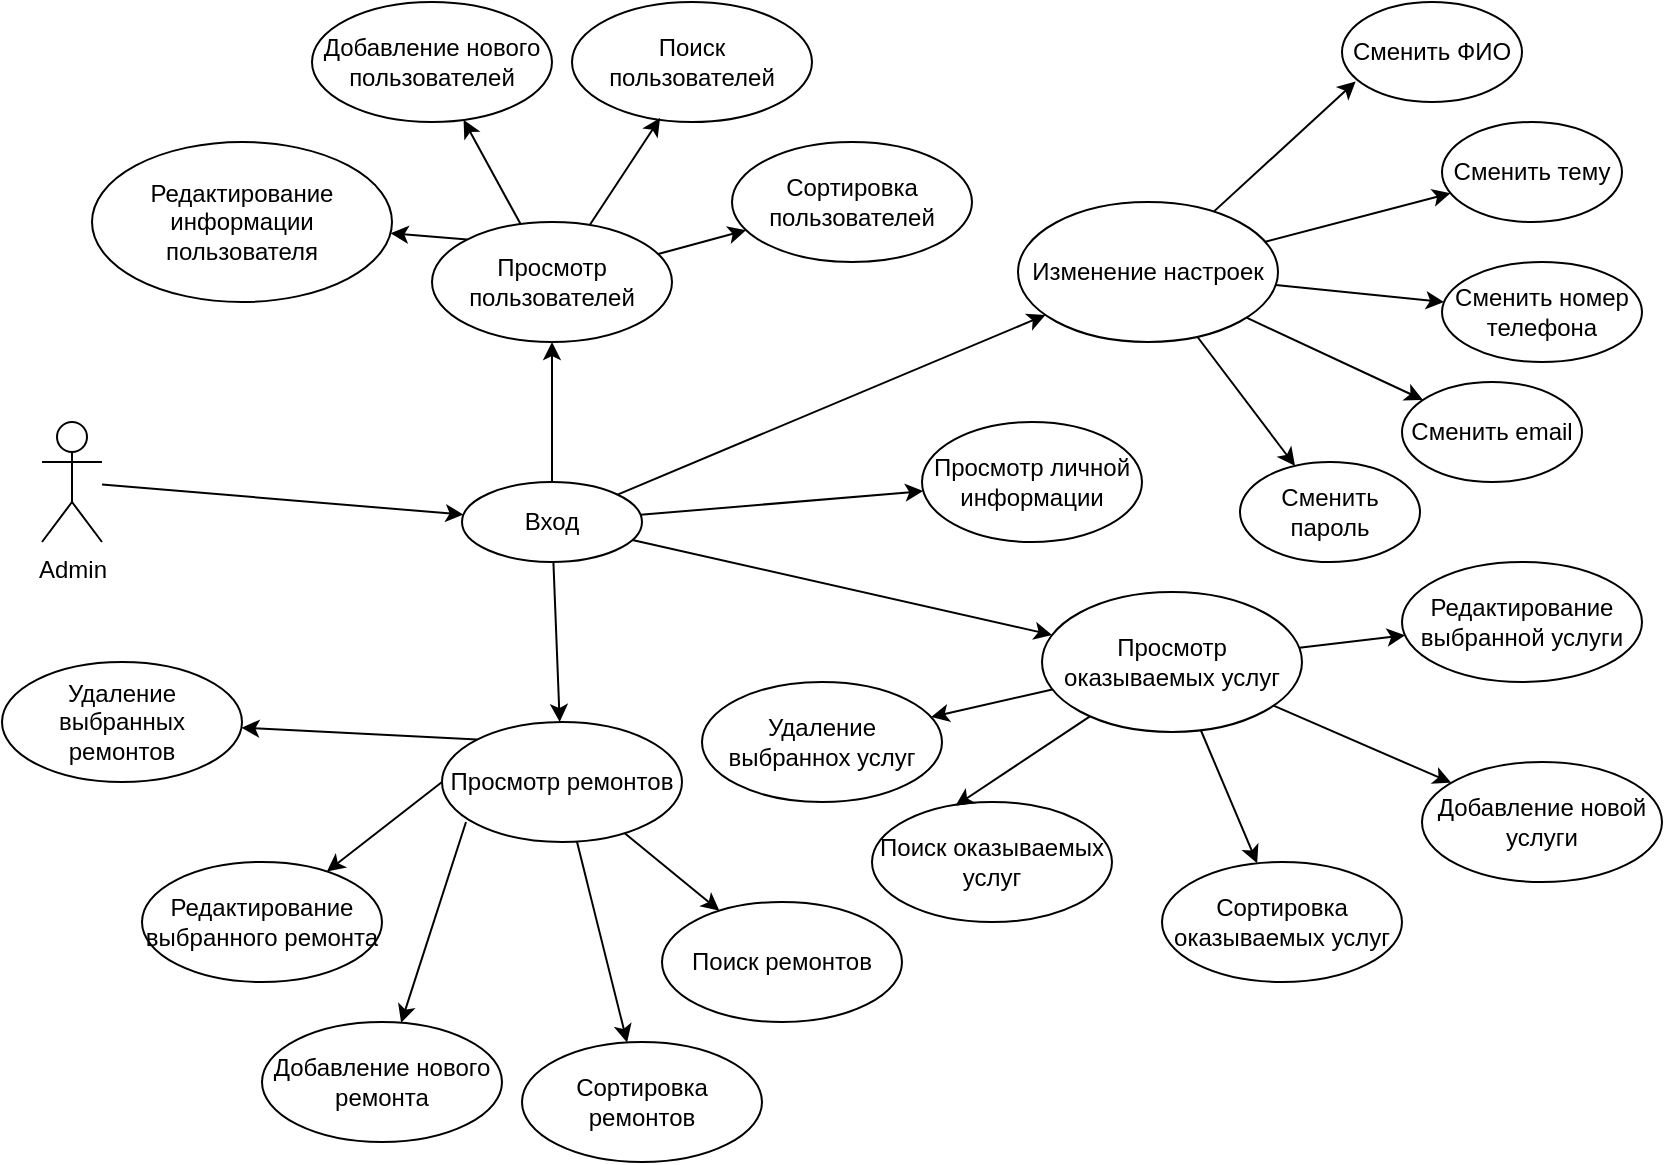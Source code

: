<mxfile version="14.7.0" type="github"><diagram id="6fugctzcZE6FtXQnnzaV" name="Page-1"><mxGraphModel dx="2249" dy="1960" grid="1" gridSize="10" guides="1" tooltips="1" connect="1" arrows="1" fold="1" page="1" pageScale="1" pageWidth="827" pageHeight="1169" math="0" shadow="0"><root><mxCell id="0"/><mxCell id="1" parent="0"/><mxCell id="hHT_AFWxKh3m-Eaz1ug5-1" value="Admin" style="shape=umlActor;verticalLabelPosition=bottom;verticalAlign=top;html=1;outlineConnect=0;" vertex="1" parent="1"><mxGeometry x="-60" y="30" width="30" height="60" as="geometry"/></mxCell><mxCell id="hHT_AFWxKh3m-Eaz1ug5-2" value="Вход" style="ellipse;whiteSpace=wrap;html=1;" vertex="1" parent="1"><mxGeometry x="150" y="60" width="90" height="40" as="geometry"/></mxCell><mxCell id="hHT_AFWxKh3m-Eaz1ug5-3" value="" style="endArrow=classic;html=1;" edge="1" parent="1" source="hHT_AFWxKh3m-Eaz1ug5-1" target="hHT_AFWxKh3m-Eaz1ug5-2"><mxGeometry width="50" height="50" relative="1" as="geometry"><mxPoint x="290" y="220" as="sourcePoint"/><mxPoint x="340" y="170" as="targetPoint"/></mxGeometry></mxCell><mxCell id="hHT_AFWxKh3m-Eaz1ug5-4" value="Просмотр личной информации" style="ellipse;whiteSpace=wrap;html=1;" vertex="1" parent="1"><mxGeometry x="380" y="30" width="110" height="60" as="geometry"/></mxCell><mxCell id="hHT_AFWxKh3m-Eaz1ug5-5" value="" style="endArrow=classic;html=1;" edge="1" parent="1" source="hHT_AFWxKh3m-Eaz1ug5-2" target="hHT_AFWxKh3m-Eaz1ug5-4"><mxGeometry width="50" height="50" relative="1" as="geometry"><mxPoint x="290" y="220" as="sourcePoint"/><mxPoint x="340" y="170" as="targetPoint"/></mxGeometry></mxCell><mxCell id="hHT_AFWxKh3m-Eaz1ug5-6" value="Изменение настроек" style="ellipse;whiteSpace=wrap;html=1;" vertex="1" parent="1"><mxGeometry x="428" y="-80" width="130" height="70" as="geometry"/></mxCell><mxCell id="hHT_AFWxKh3m-Eaz1ug5-7" value="" style="endArrow=classic;html=1;" edge="1" parent="1" source="hHT_AFWxKh3m-Eaz1ug5-2" target="hHT_AFWxKh3m-Eaz1ug5-6"><mxGeometry width="50" height="50" relative="1" as="geometry"><mxPoint x="290" y="230" as="sourcePoint"/><mxPoint x="340" y="180" as="targetPoint"/></mxGeometry></mxCell><mxCell id="hHT_AFWxKh3m-Eaz1ug5-8" value="Добавление новой услуги" style="ellipse;whiteSpace=wrap;html=1;" vertex="1" parent="1"><mxGeometry x="630" y="200" width="120" height="60" as="geometry"/></mxCell><mxCell id="hHT_AFWxKh3m-Eaz1ug5-9" value="" style="endArrow=classic;html=1;" edge="1" parent="1" source="hHT_AFWxKh3m-Eaz1ug5-22" target="hHT_AFWxKh3m-Eaz1ug5-8"><mxGeometry width="50" height="50" relative="1" as="geometry"><mxPoint x="610" y="50" as="sourcePoint"/><mxPoint x="660" as="targetPoint"/></mxGeometry></mxCell><mxCell id="hHT_AFWxKh3m-Eaz1ug5-10" value="Просмотр ремонтов" style="ellipse;whiteSpace=wrap;html=1;" vertex="1" parent="1"><mxGeometry x="140" y="180" width="120" height="60" as="geometry"/></mxCell><mxCell id="hHT_AFWxKh3m-Eaz1ug5-11" value="" style="endArrow=classic;html=1;" edge="1" parent="1" source="hHT_AFWxKh3m-Eaz1ug5-2" target="hHT_AFWxKh3m-Eaz1ug5-10"><mxGeometry width="50" height="50" relative="1" as="geometry"><mxPoint x="440" y="120" as="sourcePoint"/><mxPoint x="490" y="70" as="targetPoint"/></mxGeometry></mxCell><mxCell id="hHT_AFWxKh3m-Eaz1ug5-12" value="Сменить тему" style="ellipse;whiteSpace=wrap;html=1;" vertex="1" parent="1"><mxGeometry x="640" y="-120" width="90" height="50" as="geometry"/></mxCell><mxCell id="hHT_AFWxKh3m-Eaz1ug5-13" value="Сменить номер телефона" style="ellipse;whiteSpace=wrap;html=1;" vertex="1" parent="1"><mxGeometry x="640" y="-50" width="100" height="50" as="geometry"/></mxCell><mxCell id="hHT_AFWxKh3m-Eaz1ug5-14" value="Сменить email" style="ellipse;whiteSpace=wrap;html=1;" vertex="1" parent="1"><mxGeometry x="620" y="10" width="90" height="50" as="geometry"/></mxCell><mxCell id="hHT_AFWxKh3m-Eaz1ug5-15" value="Сменить пароль" style="ellipse;whiteSpace=wrap;html=1;" vertex="1" parent="1"><mxGeometry x="539" y="50" width="90" height="50" as="geometry"/></mxCell><mxCell id="hHT_AFWxKh3m-Eaz1ug5-16" value="Сменить ФИО" style="ellipse;whiteSpace=wrap;html=1;" vertex="1" parent="1"><mxGeometry x="590" y="-180" width="90" height="50" as="geometry"/></mxCell><mxCell id="hHT_AFWxKh3m-Eaz1ug5-17" value="" style="endArrow=classic;html=1;entryX=0.076;entryY=0.794;entryDx=0;entryDy=0;entryPerimeter=0;" edge="1" parent="1" source="hHT_AFWxKh3m-Eaz1ug5-6" target="hHT_AFWxKh3m-Eaz1ug5-16"><mxGeometry width="50" height="50" relative="1" as="geometry"><mxPoint x="429" y="-65" as="sourcePoint"/><mxPoint x="479" y="-115" as="targetPoint"/></mxGeometry></mxCell><mxCell id="hHT_AFWxKh3m-Eaz1ug5-18" value="" style="endArrow=classic;html=1;" edge="1" parent="1" source="hHT_AFWxKh3m-Eaz1ug5-6" target="hHT_AFWxKh3m-Eaz1ug5-12"><mxGeometry width="50" height="50" relative="1" as="geometry"><mxPoint x="444.816" y="-60.816" as="sourcePoint"/><mxPoint x="489" y="-105" as="targetPoint"/></mxGeometry></mxCell><mxCell id="hHT_AFWxKh3m-Eaz1ug5-19" value="" style="endArrow=classic;html=1;" edge="1" parent="1" source="hHT_AFWxKh3m-Eaz1ug5-6" target="hHT_AFWxKh3m-Eaz1ug5-13"><mxGeometry width="50" height="50" relative="1" as="geometry"><mxPoint x="475.46" y="-41.393" as="sourcePoint"/><mxPoint x="531.321" y="-52.074" as="targetPoint"/></mxGeometry></mxCell><mxCell id="hHT_AFWxKh3m-Eaz1ug5-20" value="" style="endArrow=classic;html=1;" edge="1" parent="1" source="hHT_AFWxKh3m-Eaz1ug5-6" target="hHT_AFWxKh3m-Eaz1ug5-14"><mxGeometry width="50" height="50" relative="1" as="geometry"><mxPoint x="473.448" y="-15.846" as="sourcePoint"/><mxPoint x="534.032" y="-0.93" as="targetPoint"/></mxGeometry></mxCell><mxCell id="hHT_AFWxKh3m-Eaz1ug5-21" value="" style="endArrow=classic;html=1;" edge="1" parent="1" source="hHT_AFWxKh3m-Eaz1ug5-6" target="hHT_AFWxKh3m-Eaz1ug5-15"><mxGeometry width="50" height="50" relative="1" as="geometry"><mxPoint x="435.128" y="-32.052" as="sourcePoint"/><mxPoint x="508.373" y="20.266" as="targetPoint"/></mxGeometry></mxCell><mxCell id="hHT_AFWxKh3m-Eaz1ug5-22" value="Просмотр оказываемых услуг" style="ellipse;whiteSpace=wrap;html=1;" vertex="1" parent="1"><mxGeometry x="440" y="115" width="130" height="70" as="geometry"/></mxCell><mxCell id="hHT_AFWxKh3m-Eaz1ug5-23" value="" style="endArrow=classic;html=1;" edge="1" parent="1" source="hHT_AFWxKh3m-Eaz1ug5-2" target="hHT_AFWxKh3m-Eaz1ug5-22"><mxGeometry width="50" height="50" relative="1" as="geometry"><mxPoint x="206.807" y="109.984" as="sourcePoint"/><mxPoint x="217.287" y="220.031" as="targetPoint"/></mxGeometry></mxCell><mxCell id="hHT_AFWxKh3m-Eaz1ug5-24" value="Сортировка оказываемых услуг" style="ellipse;whiteSpace=wrap;html=1;" vertex="1" parent="1"><mxGeometry x="500" y="250" width="120" height="60" as="geometry"/></mxCell><mxCell id="hHT_AFWxKh3m-Eaz1ug5-25" value="" style="endArrow=classic;html=1;" edge="1" parent="1" source="hHT_AFWxKh3m-Eaz1ug5-22" target="hHT_AFWxKh3m-Eaz1ug5-24"><mxGeometry width="50" height="50" relative="1" as="geometry"><mxPoint x="481" y="40" as="sourcePoint"/><mxPoint x="580" y="70" as="targetPoint"/></mxGeometry></mxCell><mxCell id="hHT_AFWxKh3m-Eaz1ug5-26" value="Поиск оказываемых  услуг" style="ellipse;whiteSpace=wrap;html=1;" vertex="1" parent="1"><mxGeometry x="355" y="220" width="120" height="60" as="geometry"/></mxCell><mxCell id="hHT_AFWxKh3m-Eaz1ug5-27" value="" style="endArrow=classic;html=1;entryX=0.348;entryY=0.032;entryDx=0;entryDy=0;entryPerimeter=0;" edge="1" parent="1" source="hHT_AFWxKh3m-Eaz1ug5-22" target="hHT_AFWxKh3m-Eaz1ug5-26"><mxGeometry width="50" height="50" relative="1" as="geometry"><mxPoint x="530" y="120" as="sourcePoint"/><mxPoint x="580" y="70" as="targetPoint"/></mxGeometry></mxCell><mxCell id="hHT_AFWxKh3m-Eaz1ug5-28" value="Сортировка ремонтов" style="ellipse;whiteSpace=wrap;html=1;" vertex="1" parent="1"><mxGeometry x="180" y="340" width="120" height="60" as="geometry"/></mxCell><mxCell id="hHT_AFWxKh3m-Eaz1ug5-29" value="Поиск ремонтов" style="ellipse;whiteSpace=wrap;html=1;" vertex="1" parent="1"><mxGeometry x="250" y="270" width="120" height="60" as="geometry"/></mxCell><mxCell id="hHT_AFWxKh3m-Eaz1ug5-30" value="" style="endArrow=classic;html=1;" edge="1" parent="1" source="hHT_AFWxKh3m-Eaz1ug5-10" target="hHT_AFWxKh3m-Eaz1ug5-29"><mxGeometry width="50" height="50" relative="1" as="geometry"><mxPoint x="350" y="350" as="sourcePoint"/><mxPoint x="210" y="310" as="targetPoint"/></mxGeometry></mxCell><mxCell id="hHT_AFWxKh3m-Eaz1ug5-31" value="" style="endArrow=classic;html=1;" edge="1" parent="1" source="hHT_AFWxKh3m-Eaz1ug5-10" target="hHT_AFWxKh3m-Eaz1ug5-28"><mxGeometry width="50" height="50" relative="1" as="geometry"><mxPoint x="207.464" y="249.973" as="sourcePoint"/><mxPoint x="202.412" y="310.024" as="targetPoint"/></mxGeometry></mxCell><mxCell id="hHT_AFWxKh3m-Eaz1ug5-32" style="edgeStyle=orthogonalEdgeStyle;curved=1;rounded=0;orthogonalLoop=1;jettySize=auto;html=1;exitX=0.5;exitY=1;exitDx=0;exitDy=0;" edge="1" parent="1" source="hHT_AFWxKh3m-Eaz1ug5-14" target="hHT_AFWxKh3m-Eaz1ug5-14"><mxGeometry relative="1" as="geometry"/></mxCell><mxCell id="hHT_AFWxKh3m-Eaz1ug5-33" value="Редактирование выбранной услуги" style="ellipse;whiteSpace=wrap;html=1;" vertex="1" parent="1"><mxGeometry x="620" y="100" width="120" height="60" as="geometry"/></mxCell><mxCell id="hHT_AFWxKh3m-Eaz1ug5-34" value="" style="endArrow=classic;html=1;" edge="1" parent="1" source="hHT_AFWxKh3m-Eaz1ug5-22" target="hHT_AFWxKh3m-Eaz1ug5-33"><mxGeometry width="50" height="50" relative="1" as="geometry"><mxPoint x="320.716" y="266.892" as="sourcePoint"/><mxPoint x="409.618" y="305.375" as="targetPoint"/></mxGeometry></mxCell><mxCell id="hHT_AFWxKh3m-Eaz1ug5-35" value="&lt;div&gt;Удаление выбраннох услуг&lt;/div&gt;" style="ellipse;whiteSpace=wrap;html=1;" vertex="1" parent="1"><mxGeometry x="270" y="160" width="120" height="60" as="geometry"/></mxCell><mxCell id="hHT_AFWxKh3m-Eaz1ug5-36" value="" style="endArrow=classic;html=1;" edge="1" parent="1" source="hHT_AFWxKh3m-Eaz1ug5-22" target="hHT_AFWxKh3m-Eaz1ug5-35"><mxGeometry width="50" height="50" relative="1" as="geometry"><mxPoint x="473.813" y="187.077" as="sourcePoint"/><mxPoint x="406.76" y="231.92" as="targetPoint"/></mxGeometry></mxCell><mxCell id="hHT_AFWxKh3m-Eaz1ug5-37" value="Добавление нового ремонта" style="ellipse;whiteSpace=wrap;html=1;" vertex="1" parent="1"><mxGeometry x="50" y="330" width="120" height="60" as="geometry"/></mxCell><mxCell id="hHT_AFWxKh3m-Eaz1ug5-38" value="Редактирование выбранного ремонта" style="ellipse;whiteSpace=wrap;html=1;" vertex="1" parent="1"><mxGeometry x="-10" y="250" width="120" height="60" as="geometry"/></mxCell><mxCell id="hHT_AFWxKh3m-Eaz1ug5-39" value="&lt;div&gt;Удаление выбранных ремонтов&lt;/div&gt;" style="ellipse;whiteSpace=wrap;html=1;" vertex="1" parent="1"><mxGeometry x="-80" y="150" width="120" height="60" as="geometry"/></mxCell><mxCell id="hHT_AFWxKh3m-Eaz1ug5-40" value="" style="endArrow=classic;html=1;exitX=0;exitY=0;exitDx=0;exitDy=0;" edge="1" parent="1" source="hHT_AFWxKh3m-Eaz1ug5-10" target="hHT_AFWxKh3m-Eaz1ug5-39"><mxGeometry width="50" height="50" relative="1" as="geometry"><mxPoint x="160" y="230" as="sourcePoint"/><mxPoint x="134.229" y="254.728" as="targetPoint"/></mxGeometry></mxCell><mxCell id="hHT_AFWxKh3m-Eaz1ug5-41" value="" style="endArrow=classic;html=1;exitX=0;exitY=0.5;exitDx=0;exitDy=0;" edge="1" parent="1" source="hHT_AFWxKh3m-Eaz1ug5-10" target="hHT_AFWxKh3m-Eaz1ug5-38"><mxGeometry width="50" height="50" relative="1" as="geometry"><mxPoint x="167.574" y="198.787" as="sourcePoint"/><mxPoint x="61.189" y="165.65" as="targetPoint"/></mxGeometry></mxCell><mxCell id="hHT_AFWxKh3m-Eaz1ug5-42" value="" style="endArrow=classic;html=1;exitX=0.1;exitY=0.833;exitDx=0;exitDy=0;exitPerimeter=0;" edge="1" parent="1" source="hHT_AFWxKh3m-Eaz1ug5-10" target="hHT_AFWxKh3m-Eaz1ug5-37"><mxGeometry width="50" height="50" relative="1" as="geometry"><mxPoint x="150" y="220" as="sourcePoint"/><mxPoint x="30" y="270" as="targetPoint"/></mxGeometry></mxCell><mxCell id="hHT_AFWxKh3m-Eaz1ug5-43" value="Просмотр пользователей" style="ellipse;whiteSpace=wrap;html=1;" vertex="1" parent="1"><mxGeometry x="135" y="-70" width="120" height="60" as="geometry"/></mxCell><mxCell id="hHT_AFWxKh3m-Eaz1ug5-44" value="" style="endArrow=classic;html=1;startArrow=none;" edge="1" parent="1" source="hHT_AFWxKh3m-Eaz1ug5-43" target="hHT_AFWxKh3m-Eaz1ug5-51"><mxGeometry width="50" height="50" relative="1" as="geometry"><mxPoint x="195.6" y="-350.002" as="sourcePoint"/><mxPoint x="490" y="-380" as="targetPoint"/></mxGeometry></mxCell><mxCell id="hHT_AFWxKh3m-Eaz1ug5-45" value="Сортировка пользователей" style="ellipse;whiteSpace=wrap;html=1;" vertex="1" parent="1"><mxGeometry x="285" y="-110" width="120" height="60" as="geometry"/></mxCell><mxCell id="hHT_AFWxKh3m-Eaz1ug5-46" value="Поиск пользователей" style="ellipse;whiteSpace=wrap;html=1;" vertex="1" parent="1"><mxGeometry x="205" y="-180" width="120" height="60" as="geometry"/></mxCell><mxCell id="hHT_AFWxKh3m-Eaz1ug5-47" value="" style="endArrow=classic;html=1;" edge="1" parent="1" source="hHT_AFWxKh3m-Eaz1ug5-43" target="hHT_AFWxKh3m-Eaz1ug5-45"><mxGeometry width="50" height="50" relative="1" as="geometry"><mxPoint x="207.464" y="-200.027" as="sourcePoint"/><mxPoint x="202.412" y="-139.976" as="targetPoint"/></mxGeometry></mxCell><mxCell id="hHT_AFWxKh3m-Eaz1ug5-48" value="Редактирование информации пользователя" style="ellipse;whiteSpace=wrap;html=1;" vertex="1" parent="1"><mxGeometry x="-35" y="-110" width="150" height="80" as="geometry"/></mxCell><mxCell id="hHT_AFWxKh3m-Eaz1ug5-49" value="" style="endArrow=classic;html=1;exitX=0;exitY=0;exitDx=0;exitDy=0;" edge="1" parent="1" source="hHT_AFWxKh3m-Eaz1ug5-43" target="hHT_AFWxKh3m-Eaz1ug5-48"><mxGeometry width="50" height="50" relative="1" as="geometry"><mxPoint x="167.574" y="-251.213" as="sourcePoint"/><mxPoint x="61.189" y="-284.35" as="targetPoint"/></mxGeometry></mxCell><mxCell id="hHT_AFWxKh3m-Eaz1ug5-50" value="" style="endArrow=classic;html=1;entryX=0.367;entryY=0.967;entryDx=0;entryDy=0;entryPerimeter=0;" edge="1" parent="1" source="hHT_AFWxKh3m-Eaz1ug5-43" target="hHT_AFWxKh3m-Eaz1ug5-46"><mxGeometry width="50" height="50" relative="1" as="geometry"><mxPoint x="150" y="-230" as="sourcePoint"/><mxPoint x="30" y="-180" as="targetPoint"/></mxGeometry></mxCell><mxCell id="hHT_AFWxKh3m-Eaz1ug5-51" value="Добавление нового пользователей" style="ellipse;whiteSpace=wrap;html=1;" vertex="1" parent="1"><mxGeometry x="75" y="-180" width="120" height="60" as="geometry"/></mxCell><mxCell id="hHT_AFWxKh3m-Eaz1ug5-52" value="" style="endArrow=classic;html=1;" edge="1" parent="1" source="hHT_AFWxKh3m-Eaz1ug5-2" target="hHT_AFWxKh3m-Eaz1ug5-43"><mxGeometry width="50" height="50" relative="1" as="geometry"><mxPoint x="237.754" y="76.286" as="sourcePoint"/><mxPoint x="451.723" y="-13.491" as="targetPoint"/></mxGeometry></mxCell></root></mxGraphModel></diagram></mxfile>